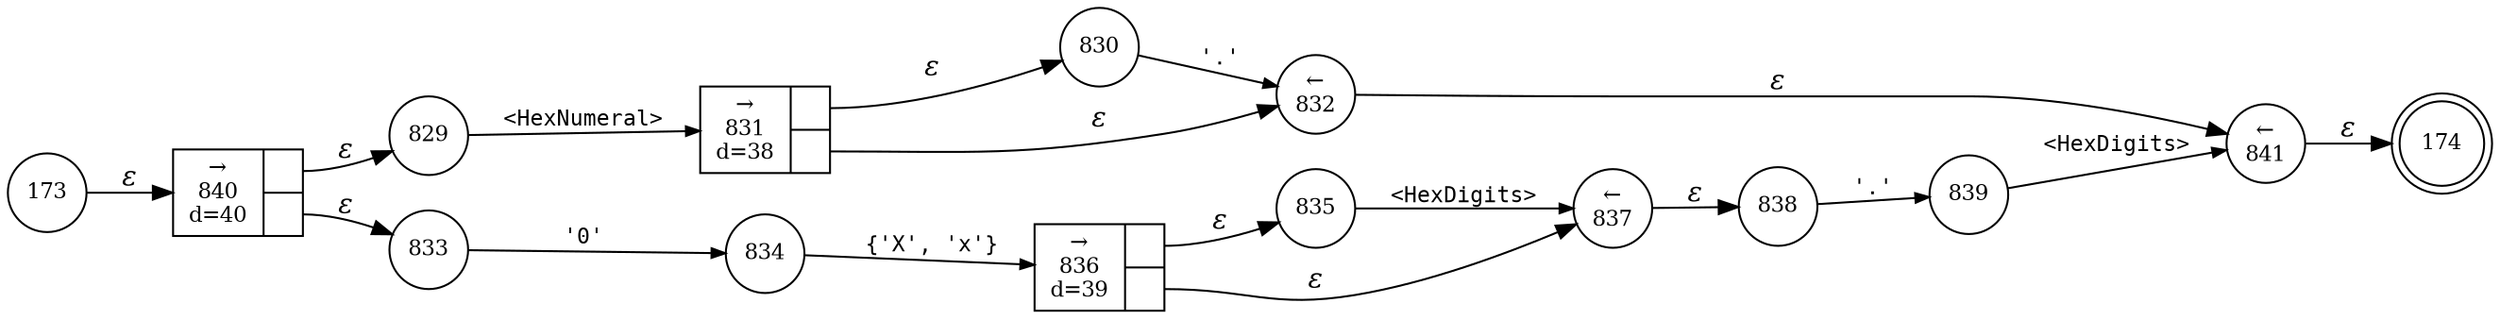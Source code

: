 digraph ATN {
rankdir=LR;
s174[fontsize=11, label="174", shape=doublecircle, fixedsize=true, width=.6];
s832[fontsize=11,label="&larr;\n832", shape=circle, fixedsize=true, width=.55, peripheries=1];
s833[fontsize=11,label="833", shape=circle, fixedsize=true, width=.55, peripheries=1];
s834[fontsize=11,label="834", shape=circle, fixedsize=true, width=.55, peripheries=1];
s835[fontsize=11,label="835", shape=circle, fixedsize=true, width=.55, peripheries=1];
s836[fontsize=11,label="{&rarr;\n836\nd=39|{<p0>|<p1>}}", shape=record, fixedsize=false, peripheries=1];
s837[fontsize=11,label="&larr;\n837", shape=circle, fixedsize=true, width=.55, peripheries=1];
s838[fontsize=11,label="838", shape=circle, fixedsize=true, width=.55, peripheries=1];
s839[fontsize=11,label="839", shape=circle, fixedsize=true, width=.55, peripheries=1];
s840[fontsize=11,label="{&rarr;\n840\nd=40|{<p0>|<p1>}}", shape=record, fixedsize=false, peripheries=1];
s841[fontsize=11,label="&larr;\n841", shape=circle, fixedsize=true, width=.55, peripheries=1];
s173[fontsize=11,label="173", shape=circle, fixedsize=true, width=.55, peripheries=1];
s829[fontsize=11,label="829", shape=circle, fixedsize=true, width=.55, peripheries=1];
s830[fontsize=11,label="830", shape=circle, fixedsize=true, width=.55, peripheries=1];
s831[fontsize=11,label="{&rarr;\n831\nd=38|{<p0>|<p1>}}", shape=record, fixedsize=false, peripheries=1];
s173 -> s840 [fontname="Times-Italic", label="&epsilon;"];
s840:p0 -> s829 [fontname="Times-Italic", label="&epsilon;"];
s840:p1 -> s833 [fontname="Times-Italic", label="&epsilon;"];
s829 -> s831 [fontsize=11, fontname="Courier", arrowsize=.7, label = "<HexNumeral>", arrowhead = normal];
s833 -> s834 [fontsize=11, fontname="Courier", arrowsize=.7, label = "'0'", arrowhead = normal];
s831:p0 -> s830 [fontname="Times-Italic", label="&epsilon;"];
s831:p1 -> s832 [fontname="Times-Italic", label="&epsilon;"];
s834 -> s836 [fontsize=11, fontname="Courier", arrowsize=.7, label = "{'X', 'x'}", arrowhead = normal];
s830 -> s832 [fontsize=11, fontname="Courier", arrowsize=.7, label = "'.'", arrowhead = normal];
s832 -> s841 [fontname="Times-Italic", label="&epsilon;"];
s836:p0 -> s835 [fontname="Times-Italic", label="&epsilon;"];
s836:p1 -> s837 [fontname="Times-Italic", label="&epsilon;"];
s841 -> s174 [fontname="Times-Italic", label="&epsilon;"];
s835 -> s837 [fontsize=11, fontname="Courier", arrowsize=.7, label = "<HexDigits>", arrowhead = normal];
s837 -> s838 [fontname="Times-Italic", label="&epsilon;"];
s838 -> s839 [fontsize=11, fontname="Courier", arrowsize=.7, label = "'.'", arrowhead = normal];
s839 -> s841 [fontsize=11, fontname="Courier", arrowsize=.7, label = "<HexDigits>", arrowhead = normal];
}